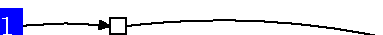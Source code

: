 input boxes
beginfig(1);
prologues:=3;

%application 1 pages
boxjoin(a.sw=b.nw);
boxit.on("1"); boxit.tw("2"); boxit.tr("3"); boxit.fr("4");
boxit.fv("5"); boxit.sx("6"); boxit.sv("7"); boxit.ei("8");
drawboxed(on,tw,tr,fr,fv,sx,sv,ei);
label.lft("Application 1:", tr.w) withcolor blue;

%page frames
boxjoin(a.ne=b.nw);
boxit.one("0x01"); boxit.two("0x02"); boxit.three("0x03"); boxit.four("0x04");
boxit.five("0x05"); boxit.six("0x06"); boxit.seven("0x07"); boxit.eight("0x08");
boxit.nine("0x09"); boxit.ten("0x0a");
on.c - one.c = (-100, 50);
drawboxed(one,two,three,four,five,six,seven,eight, nine, ten); 
label.bot("System page frames", three.s) withcolor red;

%app1 page table
boxjoin(a.sw = b.nw);
%interim defaultdy:=2bp;
%interim defaultdx:=2bp;
boxit.pta(); boxit.ptb(); boxit.ptc(); boxit.ptd();
boxit.pte(); boxit.ptf(); boxit.ptg(); boxit.pth();
on.c - pta.c = (-40, 0);
drawboxed(pta, ptb, ptc, ptd, pte, ptf, ptg, pth);
label.bot("Page Table", pth.s);

%application 2 pages
boxjoin(a.sw=b.nw);
boxit.ron("1"); boxit.rtw("2"); boxit.rtr("3"); boxit.rfr("4");
boxit.rfv("5"); boxit.rsx("6"); boxit.rsv("7");
ron.nw - pth.nw = (350, -50);
drawboxed(ron, rtw,rtr, rfr, rfv, rsx, rsv);
label.bot("Application 2", rsv.s) withcolor green;

%application 2 page table
boxjoin(a.ne = b.nw)
boxit.rpta(); boxit.rptb(); boxit.rptc(); boxit.rptd();
boxit.rpte(); boxit.rptf(); boxit.rptg();
ron.ne - rpta.ne = (125, -10);
drawboxed(rpta, rptb, rptc, rptd, rpte, rptf, rptg);
label.lft("Page table", rpta.w);

drawarrow rtw.w{down} .. rptb.s;
drawarrow rptb.n .. four.s;
fill bpath rtw withcolor green;
fill bpath four withcolor green;
draw pic(rtw) withcolor white;
draw pic(four) withcolor white;

drawarrow rsv.w{down} .. rptg.s;
drawarrow rptg.n .. eight.s;
fill bpath rsv withcolor green;
fill bpath eight withcolor green;
draw pic(rsv) withcolor white;
draw pic(eight) withcolor white;

drawarrow rtr.w{down} .. rptc.s;
drawarrow rptc.n .. two.s;
fill bpath rtr withcolor green;
fill bpath two withcolor green;
draw pic(rtr) withcolor white;
draw pic(two) withcolor white;


drawarrow on.e{dir 7} .. pta.w;
drawarrow pta.e{dir 7} .. six.n;
fill bpath on withcolor blue;
fill bpath six withcolor blue;
draw pic(on) withcolor white;
draw pic(six) withcolor white;

drawarrow ei.e{dir 45} .. pth.w;
drawarrow pth.e{dir 45} .. five.n;
fill bpath ei withcolor blue;
fill bpath five withcolor blue;
draw pic(ei) withcolor white;
draw pic(five) withcolor white;

drawarrow tr.e{dir 14} .. ptc.w;
drawarrow ptc.e{dir 14} .. seven.n;
fill bpath tr withcolor blue;
fill bpath seven withcolor blue;
draw pic(tr) withcolor white;
draw pic(seven) withcolor white;

drawarrow sv.e{dir 65} .. ptg.w;
drawarrow ptg.e{dir 65} .. one.n;
fill bpath sv withcolor blue;
fill bpath one withcolor blue;
draw pic(sv) withcolor white;
draw pic(one) withcolor white;

endfig;

